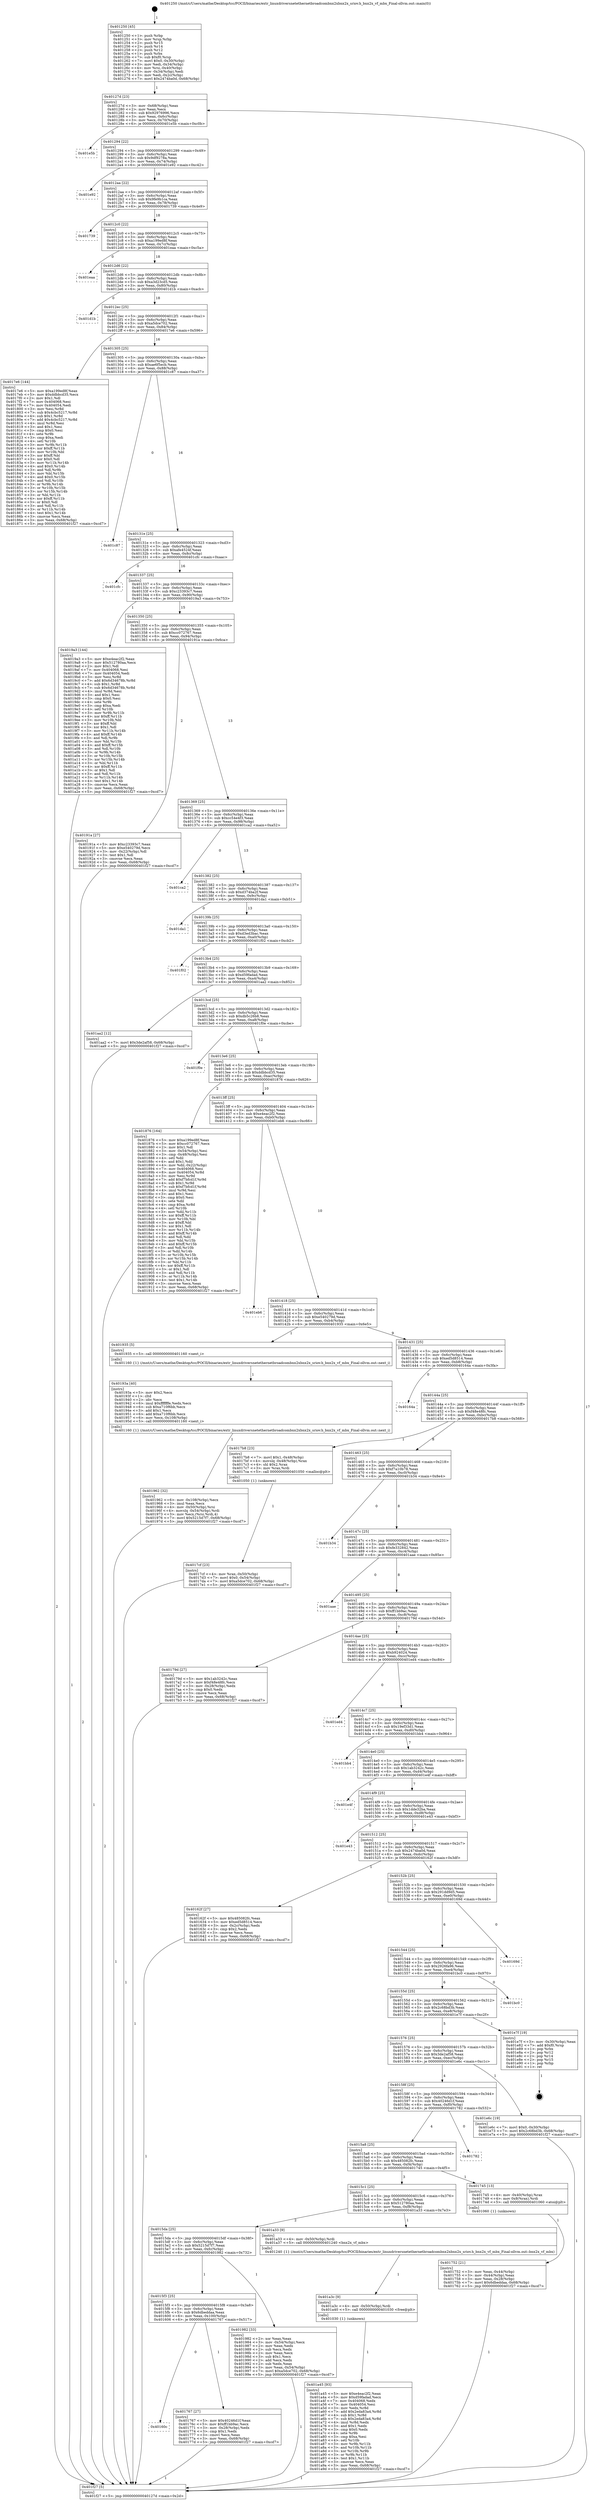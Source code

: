 digraph "0x401250" {
  label = "0x401250 (/mnt/c/Users/mathe/Desktop/tcc/POCII/binaries/extr_linuxdriversnetethernetbroadcombnx2xbnx2x_sriov.h_bnx2x_vf_mbx_Final-ollvm.out::main(0))"
  labelloc = "t"
  node[shape=record]

  Entry [label="",width=0.3,height=0.3,shape=circle,fillcolor=black,style=filled]
  "0x40127d" [label="{
     0x40127d [23]\l
     | [instrs]\l
     &nbsp;&nbsp;0x40127d \<+3\>: mov -0x68(%rbp),%eax\l
     &nbsp;&nbsp;0x401280 \<+2\>: mov %eax,%ecx\l
     &nbsp;&nbsp;0x401282 \<+6\>: sub $0x92976996,%ecx\l
     &nbsp;&nbsp;0x401288 \<+3\>: mov %eax,-0x6c(%rbp)\l
     &nbsp;&nbsp;0x40128b \<+3\>: mov %ecx,-0x70(%rbp)\l
     &nbsp;&nbsp;0x40128e \<+6\>: je 0000000000401e5b \<main+0xc0b\>\l
  }"]
  "0x401e5b" [label="{
     0x401e5b\l
  }", style=dashed]
  "0x401294" [label="{
     0x401294 [22]\l
     | [instrs]\l
     &nbsp;&nbsp;0x401294 \<+5\>: jmp 0000000000401299 \<main+0x49\>\l
     &nbsp;&nbsp;0x401299 \<+3\>: mov -0x6c(%rbp),%eax\l
     &nbsp;&nbsp;0x40129c \<+5\>: sub $0x9df9278a,%eax\l
     &nbsp;&nbsp;0x4012a1 \<+3\>: mov %eax,-0x74(%rbp)\l
     &nbsp;&nbsp;0x4012a4 \<+6\>: je 0000000000401e92 \<main+0xc42\>\l
  }"]
  Exit [label="",width=0.3,height=0.3,shape=circle,fillcolor=black,style=filled,peripheries=2]
  "0x401e92" [label="{
     0x401e92\l
  }", style=dashed]
  "0x4012aa" [label="{
     0x4012aa [22]\l
     | [instrs]\l
     &nbsp;&nbsp;0x4012aa \<+5\>: jmp 00000000004012af \<main+0x5f\>\l
     &nbsp;&nbsp;0x4012af \<+3\>: mov -0x6c(%rbp),%eax\l
     &nbsp;&nbsp;0x4012b2 \<+5\>: sub $0x9fe9b1ca,%eax\l
     &nbsp;&nbsp;0x4012b7 \<+3\>: mov %eax,-0x78(%rbp)\l
     &nbsp;&nbsp;0x4012ba \<+6\>: je 0000000000401739 \<main+0x4e9\>\l
  }"]
  "0x401a45" [label="{
     0x401a45 [93]\l
     | [instrs]\l
     &nbsp;&nbsp;0x401a45 \<+5\>: mov $0xe4eac2f2,%eax\l
     &nbsp;&nbsp;0x401a4a \<+5\>: mov $0xd59fadad,%ecx\l
     &nbsp;&nbsp;0x401a4f \<+7\>: mov 0x404068,%edx\l
     &nbsp;&nbsp;0x401a56 \<+7\>: mov 0x404054,%esi\l
     &nbsp;&nbsp;0x401a5d \<+3\>: mov %edx,%r8d\l
     &nbsp;&nbsp;0x401a60 \<+7\>: add $0x2eda83a4,%r8d\l
     &nbsp;&nbsp;0x401a67 \<+4\>: sub $0x1,%r8d\l
     &nbsp;&nbsp;0x401a6b \<+7\>: sub $0x2eda83a4,%r8d\l
     &nbsp;&nbsp;0x401a72 \<+4\>: imul %r8d,%edx\l
     &nbsp;&nbsp;0x401a76 \<+3\>: and $0x1,%edx\l
     &nbsp;&nbsp;0x401a79 \<+3\>: cmp $0x0,%edx\l
     &nbsp;&nbsp;0x401a7c \<+4\>: sete %r9b\l
     &nbsp;&nbsp;0x401a80 \<+3\>: cmp $0xa,%esi\l
     &nbsp;&nbsp;0x401a83 \<+4\>: setl %r10b\l
     &nbsp;&nbsp;0x401a87 \<+3\>: mov %r9b,%r11b\l
     &nbsp;&nbsp;0x401a8a \<+3\>: and %r10b,%r11b\l
     &nbsp;&nbsp;0x401a8d \<+3\>: xor %r10b,%r9b\l
     &nbsp;&nbsp;0x401a90 \<+3\>: or %r9b,%r11b\l
     &nbsp;&nbsp;0x401a93 \<+4\>: test $0x1,%r11b\l
     &nbsp;&nbsp;0x401a97 \<+3\>: cmovne %ecx,%eax\l
     &nbsp;&nbsp;0x401a9a \<+3\>: mov %eax,-0x68(%rbp)\l
     &nbsp;&nbsp;0x401a9d \<+5\>: jmp 0000000000401f27 \<main+0xcd7\>\l
  }"]
  "0x401739" [label="{
     0x401739\l
  }", style=dashed]
  "0x4012c0" [label="{
     0x4012c0 [22]\l
     | [instrs]\l
     &nbsp;&nbsp;0x4012c0 \<+5\>: jmp 00000000004012c5 \<main+0x75\>\l
     &nbsp;&nbsp;0x4012c5 \<+3\>: mov -0x6c(%rbp),%eax\l
     &nbsp;&nbsp;0x4012c8 \<+5\>: sub $0xa199ed8f,%eax\l
     &nbsp;&nbsp;0x4012cd \<+3\>: mov %eax,-0x7c(%rbp)\l
     &nbsp;&nbsp;0x4012d0 \<+6\>: je 0000000000401eaa \<main+0xc5a\>\l
  }"]
  "0x401a3c" [label="{
     0x401a3c [9]\l
     | [instrs]\l
     &nbsp;&nbsp;0x401a3c \<+4\>: mov -0x50(%rbp),%rdi\l
     &nbsp;&nbsp;0x401a40 \<+5\>: call 0000000000401030 \<free@plt\>\l
     | [calls]\l
     &nbsp;&nbsp;0x401030 \{1\} (unknown)\l
  }"]
  "0x401eaa" [label="{
     0x401eaa\l
  }", style=dashed]
  "0x4012d6" [label="{
     0x4012d6 [22]\l
     | [instrs]\l
     &nbsp;&nbsp;0x4012d6 \<+5\>: jmp 00000000004012db \<main+0x8b\>\l
     &nbsp;&nbsp;0x4012db \<+3\>: mov -0x6c(%rbp),%eax\l
     &nbsp;&nbsp;0x4012de \<+5\>: sub $0xa3d23cd5,%eax\l
     &nbsp;&nbsp;0x4012e3 \<+3\>: mov %eax,-0x80(%rbp)\l
     &nbsp;&nbsp;0x4012e6 \<+6\>: je 0000000000401d1b \<main+0xacb\>\l
  }"]
  "0x401962" [label="{
     0x401962 [32]\l
     | [instrs]\l
     &nbsp;&nbsp;0x401962 \<+6\>: mov -0x108(%rbp),%ecx\l
     &nbsp;&nbsp;0x401968 \<+3\>: imul %eax,%ecx\l
     &nbsp;&nbsp;0x40196b \<+4\>: mov -0x50(%rbp),%rsi\l
     &nbsp;&nbsp;0x40196f \<+4\>: movslq -0x54(%rbp),%rdi\l
     &nbsp;&nbsp;0x401973 \<+3\>: mov %ecx,(%rsi,%rdi,4)\l
     &nbsp;&nbsp;0x401976 \<+7\>: movl $0x5215d7f7,-0x68(%rbp)\l
     &nbsp;&nbsp;0x40197d \<+5\>: jmp 0000000000401f27 \<main+0xcd7\>\l
  }"]
  "0x401d1b" [label="{
     0x401d1b\l
  }", style=dashed]
  "0x4012ec" [label="{
     0x4012ec [25]\l
     | [instrs]\l
     &nbsp;&nbsp;0x4012ec \<+5\>: jmp 00000000004012f1 \<main+0xa1\>\l
     &nbsp;&nbsp;0x4012f1 \<+3\>: mov -0x6c(%rbp),%eax\l
     &nbsp;&nbsp;0x4012f4 \<+5\>: sub $0xa5dce702,%eax\l
     &nbsp;&nbsp;0x4012f9 \<+6\>: mov %eax,-0x84(%rbp)\l
     &nbsp;&nbsp;0x4012ff \<+6\>: je 00000000004017e6 \<main+0x596\>\l
  }"]
  "0x40193a" [label="{
     0x40193a [40]\l
     | [instrs]\l
     &nbsp;&nbsp;0x40193a \<+5\>: mov $0x2,%ecx\l
     &nbsp;&nbsp;0x40193f \<+1\>: cltd\l
     &nbsp;&nbsp;0x401940 \<+2\>: idiv %ecx\l
     &nbsp;&nbsp;0x401942 \<+6\>: imul $0xfffffffe,%edx,%ecx\l
     &nbsp;&nbsp;0x401948 \<+6\>: sub $0xa710f6bb,%ecx\l
     &nbsp;&nbsp;0x40194e \<+3\>: add $0x1,%ecx\l
     &nbsp;&nbsp;0x401951 \<+6\>: add $0xa710f6bb,%ecx\l
     &nbsp;&nbsp;0x401957 \<+6\>: mov %ecx,-0x108(%rbp)\l
     &nbsp;&nbsp;0x40195d \<+5\>: call 0000000000401160 \<next_i\>\l
     | [calls]\l
     &nbsp;&nbsp;0x401160 \{1\} (/mnt/c/Users/mathe/Desktop/tcc/POCII/binaries/extr_linuxdriversnetethernetbroadcombnx2xbnx2x_sriov.h_bnx2x_vf_mbx_Final-ollvm.out::next_i)\l
  }"]
  "0x4017e6" [label="{
     0x4017e6 [144]\l
     | [instrs]\l
     &nbsp;&nbsp;0x4017e6 \<+5\>: mov $0xa199ed8f,%eax\l
     &nbsp;&nbsp;0x4017eb \<+5\>: mov $0xddbbcd35,%ecx\l
     &nbsp;&nbsp;0x4017f0 \<+2\>: mov $0x1,%dl\l
     &nbsp;&nbsp;0x4017f2 \<+7\>: mov 0x404068,%esi\l
     &nbsp;&nbsp;0x4017f9 \<+7\>: mov 0x404054,%edi\l
     &nbsp;&nbsp;0x401800 \<+3\>: mov %esi,%r8d\l
     &nbsp;&nbsp;0x401803 \<+7\>: sub $0x4cbc5217,%r8d\l
     &nbsp;&nbsp;0x40180a \<+4\>: sub $0x1,%r8d\l
     &nbsp;&nbsp;0x40180e \<+7\>: add $0x4cbc5217,%r8d\l
     &nbsp;&nbsp;0x401815 \<+4\>: imul %r8d,%esi\l
     &nbsp;&nbsp;0x401819 \<+3\>: and $0x1,%esi\l
     &nbsp;&nbsp;0x40181c \<+3\>: cmp $0x0,%esi\l
     &nbsp;&nbsp;0x40181f \<+4\>: sete %r9b\l
     &nbsp;&nbsp;0x401823 \<+3\>: cmp $0xa,%edi\l
     &nbsp;&nbsp;0x401826 \<+4\>: setl %r10b\l
     &nbsp;&nbsp;0x40182a \<+3\>: mov %r9b,%r11b\l
     &nbsp;&nbsp;0x40182d \<+4\>: xor $0xff,%r11b\l
     &nbsp;&nbsp;0x401831 \<+3\>: mov %r10b,%bl\l
     &nbsp;&nbsp;0x401834 \<+3\>: xor $0xff,%bl\l
     &nbsp;&nbsp;0x401837 \<+3\>: xor $0x0,%dl\l
     &nbsp;&nbsp;0x40183a \<+3\>: mov %r11b,%r14b\l
     &nbsp;&nbsp;0x40183d \<+4\>: and $0x0,%r14b\l
     &nbsp;&nbsp;0x401841 \<+3\>: and %dl,%r9b\l
     &nbsp;&nbsp;0x401844 \<+3\>: mov %bl,%r15b\l
     &nbsp;&nbsp;0x401847 \<+4\>: and $0x0,%r15b\l
     &nbsp;&nbsp;0x40184b \<+3\>: and %dl,%r10b\l
     &nbsp;&nbsp;0x40184e \<+3\>: or %r9b,%r14b\l
     &nbsp;&nbsp;0x401851 \<+3\>: or %r10b,%r15b\l
     &nbsp;&nbsp;0x401854 \<+3\>: xor %r15b,%r14b\l
     &nbsp;&nbsp;0x401857 \<+3\>: or %bl,%r11b\l
     &nbsp;&nbsp;0x40185a \<+4\>: xor $0xff,%r11b\l
     &nbsp;&nbsp;0x40185e \<+3\>: or $0x0,%dl\l
     &nbsp;&nbsp;0x401861 \<+3\>: and %dl,%r11b\l
     &nbsp;&nbsp;0x401864 \<+3\>: or %r11b,%r14b\l
     &nbsp;&nbsp;0x401867 \<+4\>: test $0x1,%r14b\l
     &nbsp;&nbsp;0x40186b \<+3\>: cmovne %ecx,%eax\l
     &nbsp;&nbsp;0x40186e \<+3\>: mov %eax,-0x68(%rbp)\l
     &nbsp;&nbsp;0x401871 \<+5\>: jmp 0000000000401f27 \<main+0xcd7\>\l
  }"]
  "0x401305" [label="{
     0x401305 [25]\l
     | [instrs]\l
     &nbsp;&nbsp;0x401305 \<+5\>: jmp 000000000040130a \<main+0xba\>\l
     &nbsp;&nbsp;0x40130a \<+3\>: mov -0x6c(%rbp),%eax\l
     &nbsp;&nbsp;0x40130d \<+5\>: sub $0xae6f5ecb,%eax\l
     &nbsp;&nbsp;0x401312 \<+6\>: mov %eax,-0x88(%rbp)\l
     &nbsp;&nbsp;0x401318 \<+6\>: je 0000000000401c87 \<main+0xa37\>\l
  }"]
  "0x4017cf" [label="{
     0x4017cf [23]\l
     | [instrs]\l
     &nbsp;&nbsp;0x4017cf \<+4\>: mov %rax,-0x50(%rbp)\l
     &nbsp;&nbsp;0x4017d3 \<+7\>: movl $0x0,-0x54(%rbp)\l
     &nbsp;&nbsp;0x4017da \<+7\>: movl $0xa5dce702,-0x68(%rbp)\l
     &nbsp;&nbsp;0x4017e1 \<+5\>: jmp 0000000000401f27 \<main+0xcd7\>\l
  }"]
  "0x401c87" [label="{
     0x401c87\l
  }", style=dashed]
  "0x40131e" [label="{
     0x40131e [25]\l
     | [instrs]\l
     &nbsp;&nbsp;0x40131e \<+5\>: jmp 0000000000401323 \<main+0xd3\>\l
     &nbsp;&nbsp;0x401323 \<+3\>: mov -0x6c(%rbp),%eax\l
     &nbsp;&nbsp;0x401326 \<+5\>: sub $0xafe4524f,%eax\l
     &nbsp;&nbsp;0x40132b \<+6\>: mov %eax,-0x8c(%rbp)\l
     &nbsp;&nbsp;0x401331 \<+6\>: je 0000000000401cfc \<main+0xaac\>\l
  }"]
  "0x40160c" [label="{
     0x40160c\l
  }", style=dashed]
  "0x401cfc" [label="{
     0x401cfc\l
  }", style=dashed]
  "0x401337" [label="{
     0x401337 [25]\l
     | [instrs]\l
     &nbsp;&nbsp;0x401337 \<+5\>: jmp 000000000040133c \<main+0xec\>\l
     &nbsp;&nbsp;0x40133c \<+3\>: mov -0x6c(%rbp),%eax\l
     &nbsp;&nbsp;0x40133f \<+5\>: sub $0xc23393c7,%eax\l
     &nbsp;&nbsp;0x401344 \<+6\>: mov %eax,-0x90(%rbp)\l
     &nbsp;&nbsp;0x40134a \<+6\>: je 00000000004019a3 \<main+0x753\>\l
  }"]
  "0x401767" [label="{
     0x401767 [27]\l
     | [instrs]\l
     &nbsp;&nbsp;0x401767 \<+5\>: mov $0x40246d1f,%eax\l
     &nbsp;&nbsp;0x40176c \<+5\>: mov $0xff1bb9ac,%ecx\l
     &nbsp;&nbsp;0x401771 \<+3\>: mov -0x28(%rbp),%edx\l
     &nbsp;&nbsp;0x401774 \<+3\>: cmp $0x1,%edx\l
     &nbsp;&nbsp;0x401777 \<+3\>: cmovl %ecx,%eax\l
     &nbsp;&nbsp;0x40177a \<+3\>: mov %eax,-0x68(%rbp)\l
     &nbsp;&nbsp;0x40177d \<+5\>: jmp 0000000000401f27 \<main+0xcd7\>\l
  }"]
  "0x4019a3" [label="{
     0x4019a3 [144]\l
     | [instrs]\l
     &nbsp;&nbsp;0x4019a3 \<+5\>: mov $0xe4eac2f2,%eax\l
     &nbsp;&nbsp;0x4019a8 \<+5\>: mov $0x512780aa,%ecx\l
     &nbsp;&nbsp;0x4019ad \<+2\>: mov $0x1,%dl\l
     &nbsp;&nbsp;0x4019af \<+7\>: mov 0x404068,%esi\l
     &nbsp;&nbsp;0x4019b6 \<+7\>: mov 0x404054,%edi\l
     &nbsp;&nbsp;0x4019bd \<+3\>: mov %esi,%r8d\l
     &nbsp;&nbsp;0x4019c0 \<+7\>: add $0x6d34678b,%r8d\l
     &nbsp;&nbsp;0x4019c7 \<+4\>: sub $0x1,%r8d\l
     &nbsp;&nbsp;0x4019cb \<+7\>: sub $0x6d34678b,%r8d\l
     &nbsp;&nbsp;0x4019d2 \<+4\>: imul %r8d,%esi\l
     &nbsp;&nbsp;0x4019d6 \<+3\>: and $0x1,%esi\l
     &nbsp;&nbsp;0x4019d9 \<+3\>: cmp $0x0,%esi\l
     &nbsp;&nbsp;0x4019dc \<+4\>: sete %r9b\l
     &nbsp;&nbsp;0x4019e0 \<+3\>: cmp $0xa,%edi\l
     &nbsp;&nbsp;0x4019e3 \<+4\>: setl %r10b\l
     &nbsp;&nbsp;0x4019e7 \<+3\>: mov %r9b,%r11b\l
     &nbsp;&nbsp;0x4019ea \<+4\>: xor $0xff,%r11b\l
     &nbsp;&nbsp;0x4019ee \<+3\>: mov %r10b,%bl\l
     &nbsp;&nbsp;0x4019f1 \<+3\>: xor $0xff,%bl\l
     &nbsp;&nbsp;0x4019f4 \<+3\>: xor $0x1,%dl\l
     &nbsp;&nbsp;0x4019f7 \<+3\>: mov %r11b,%r14b\l
     &nbsp;&nbsp;0x4019fa \<+4\>: and $0xff,%r14b\l
     &nbsp;&nbsp;0x4019fe \<+3\>: and %dl,%r9b\l
     &nbsp;&nbsp;0x401a01 \<+3\>: mov %bl,%r15b\l
     &nbsp;&nbsp;0x401a04 \<+4\>: and $0xff,%r15b\l
     &nbsp;&nbsp;0x401a08 \<+3\>: and %dl,%r10b\l
     &nbsp;&nbsp;0x401a0b \<+3\>: or %r9b,%r14b\l
     &nbsp;&nbsp;0x401a0e \<+3\>: or %r10b,%r15b\l
     &nbsp;&nbsp;0x401a11 \<+3\>: xor %r15b,%r14b\l
     &nbsp;&nbsp;0x401a14 \<+3\>: or %bl,%r11b\l
     &nbsp;&nbsp;0x401a17 \<+4\>: xor $0xff,%r11b\l
     &nbsp;&nbsp;0x401a1b \<+3\>: or $0x1,%dl\l
     &nbsp;&nbsp;0x401a1e \<+3\>: and %dl,%r11b\l
     &nbsp;&nbsp;0x401a21 \<+3\>: or %r11b,%r14b\l
     &nbsp;&nbsp;0x401a24 \<+4\>: test $0x1,%r14b\l
     &nbsp;&nbsp;0x401a28 \<+3\>: cmovne %ecx,%eax\l
     &nbsp;&nbsp;0x401a2b \<+3\>: mov %eax,-0x68(%rbp)\l
     &nbsp;&nbsp;0x401a2e \<+5\>: jmp 0000000000401f27 \<main+0xcd7\>\l
  }"]
  "0x401350" [label="{
     0x401350 [25]\l
     | [instrs]\l
     &nbsp;&nbsp;0x401350 \<+5\>: jmp 0000000000401355 \<main+0x105\>\l
     &nbsp;&nbsp;0x401355 \<+3\>: mov -0x6c(%rbp),%eax\l
     &nbsp;&nbsp;0x401358 \<+5\>: sub $0xcc072767,%eax\l
     &nbsp;&nbsp;0x40135d \<+6\>: mov %eax,-0x94(%rbp)\l
     &nbsp;&nbsp;0x401363 \<+6\>: je 000000000040191a \<main+0x6ca\>\l
  }"]
  "0x4015f3" [label="{
     0x4015f3 [25]\l
     | [instrs]\l
     &nbsp;&nbsp;0x4015f3 \<+5\>: jmp 00000000004015f8 \<main+0x3a8\>\l
     &nbsp;&nbsp;0x4015f8 \<+3\>: mov -0x6c(%rbp),%eax\l
     &nbsp;&nbsp;0x4015fb \<+5\>: sub $0x6dbeddaa,%eax\l
     &nbsp;&nbsp;0x401600 \<+6\>: mov %eax,-0x100(%rbp)\l
     &nbsp;&nbsp;0x401606 \<+6\>: je 0000000000401767 \<main+0x517\>\l
  }"]
  "0x40191a" [label="{
     0x40191a [27]\l
     | [instrs]\l
     &nbsp;&nbsp;0x40191a \<+5\>: mov $0xc23393c7,%eax\l
     &nbsp;&nbsp;0x40191f \<+5\>: mov $0xe540279d,%ecx\l
     &nbsp;&nbsp;0x401924 \<+3\>: mov -0x22(%rbp),%dl\l
     &nbsp;&nbsp;0x401927 \<+3\>: test $0x1,%dl\l
     &nbsp;&nbsp;0x40192a \<+3\>: cmovne %ecx,%eax\l
     &nbsp;&nbsp;0x40192d \<+3\>: mov %eax,-0x68(%rbp)\l
     &nbsp;&nbsp;0x401930 \<+5\>: jmp 0000000000401f27 \<main+0xcd7\>\l
  }"]
  "0x401369" [label="{
     0x401369 [25]\l
     | [instrs]\l
     &nbsp;&nbsp;0x401369 \<+5\>: jmp 000000000040136e \<main+0x11e\>\l
     &nbsp;&nbsp;0x40136e \<+3\>: mov -0x6c(%rbp),%eax\l
     &nbsp;&nbsp;0x401371 \<+5\>: sub $0xcc54e4f3,%eax\l
     &nbsp;&nbsp;0x401376 \<+6\>: mov %eax,-0x98(%rbp)\l
     &nbsp;&nbsp;0x40137c \<+6\>: je 0000000000401ca2 \<main+0xa52\>\l
  }"]
  "0x401982" [label="{
     0x401982 [33]\l
     | [instrs]\l
     &nbsp;&nbsp;0x401982 \<+2\>: xor %eax,%eax\l
     &nbsp;&nbsp;0x401984 \<+3\>: mov -0x54(%rbp),%ecx\l
     &nbsp;&nbsp;0x401987 \<+2\>: mov %eax,%edx\l
     &nbsp;&nbsp;0x401989 \<+2\>: sub %ecx,%edx\l
     &nbsp;&nbsp;0x40198b \<+2\>: mov %eax,%ecx\l
     &nbsp;&nbsp;0x40198d \<+3\>: sub $0x1,%ecx\l
     &nbsp;&nbsp;0x401990 \<+2\>: add %ecx,%edx\l
     &nbsp;&nbsp;0x401992 \<+2\>: sub %edx,%eax\l
     &nbsp;&nbsp;0x401994 \<+3\>: mov %eax,-0x54(%rbp)\l
     &nbsp;&nbsp;0x401997 \<+7\>: movl $0xa5dce702,-0x68(%rbp)\l
     &nbsp;&nbsp;0x40199e \<+5\>: jmp 0000000000401f27 \<main+0xcd7\>\l
  }"]
  "0x401ca2" [label="{
     0x401ca2\l
  }", style=dashed]
  "0x401382" [label="{
     0x401382 [25]\l
     | [instrs]\l
     &nbsp;&nbsp;0x401382 \<+5\>: jmp 0000000000401387 \<main+0x137\>\l
     &nbsp;&nbsp;0x401387 \<+3\>: mov -0x6c(%rbp),%eax\l
     &nbsp;&nbsp;0x40138a \<+5\>: sub $0xd374ba2f,%eax\l
     &nbsp;&nbsp;0x40138f \<+6\>: mov %eax,-0x9c(%rbp)\l
     &nbsp;&nbsp;0x401395 \<+6\>: je 0000000000401da1 \<main+0xb51\>\l
  }"]
  "0x4015da" [label="{
     0x4015da [25]\l
     | [instrs]\l
     &nbsp;&nbsp;0x4015da \<+5\>: jmp 00000000004015df \<main+0x38f\>\l
     &nbsp;&nbsp;0x4015df \<+3\>: mov -0x6c(%rbp),%eax\l
     &nbsp;&nbsp;0x4015e2 \<+5\>: sub $0x5215d7f7,%eax\l
     &nbsp;&nbsp;0x4015e7 \<+6\>: mov %eax,-0xfc(%rbp)\l
     &nbsp;&nbsp;0x4015ed \<+6\>: je 0000000000401982 \<main+0x732\>\l
  }"]
  "0x401da1" [label="{
     0x401da1\l
  }", style=dashed]
  "0x40139b" [label="{
     0x40139b [25]\l
     | [instrs]\l
     &nbsp;&nbsp;0x40139b \<+5\>: jmp 00000000004013a0 \<main+0x150\>\l
     &nbsp;&nbsp;0x4013a0 \<+3\>: mov -0x6c(%rbp),%eax\l
     &nbsp;&nbsp;0x4013a3 \<+5\>: sub $0xd3ed3bac,%eax\l
     &nbsp;&nbsp;0x4013a8 \<+6\>: mov %eax,-0xa0(%rbp)\l
     &nbsp;&nbsp;0x4013ae \<+6\>: je 0000000000401f02 \<main+0xcb2\>\l
  }"]
  "0x401a33" [label="{
     0x401a33 [9]\l
     | [instrs]\l
     &nbsp;&nbsp;0x401a33 \<+4\>: mov -0x50(%rbp),%rdi\l
     &nbsp;&nbsp;0x401a37 \<+5\>: call 0000000000401240 \<bnx2x_vf_mbx\>\l
     | [calls]\l
     &nbsp;&nbsp;0x401240 \{1\} (/mnt/c/Users/mathe/Desktop/tcc/POCII/binaries/extr_linuxdriversnetethernetbroadcombnx2xbnx2x_sriov.h_bnx2x_vf_mbx_Final-ollvm.out::bnx2x_vf_mbx)\l
  }"]
  "0x401f02" [label="{
     0x401f02\l
  }", style=dashed]
  "0x4013b4" [label="{
     0x4013b4 [25]\l
     | [instrs]\l
     &nbsp;&nbsp;0x4013b4 \<+5\>: jmp 00000000004013b9 \<main+0x169\>\l
     &nbsp;&nbsp;0x4013b9 \<+3\>: mov -0x6c(%rbp),%eax\l
     &nbsp;&nbsp;0x4013bc \<+5\>: sub $0xd59fadad,%eax\l
     &nbsp;&nbsp;0x4013c1 \<+6\>: mov %eax,-0xa4(%rbp)\l
     &nbsp;&nbsp;0x4013c7 \<+6\>: je 0000000000401aa2 \<main+0x852\>\l
  }"]
  "0x401752" [label="{
     0x401752 [21]\l
     | [instrs]\l
     &nbsp;&nbsp;0x401752 \<+3\>: mov %eax,-0x44(%rbp)\l
     &nbsp;&nbsp;0x401755 \<+3\>: mov -0x44(%rbp),%eax\l
     &nbsp;&nbsp;0x401758 \<+3\>: mov %eax,-0x28(%rbp)\l
     &nbsp;&nbsp;0x40175b \<+7\>: movl $0x6dbeddaa,-0x68(%rbp)\l
     &nbsp;&nbsp;0x401762 \<+5\>: jmp 0000000000401f27 \<main+0xcd7\>\l
  }"]
  "0x401aa2" [label="{
     0x401aa2 [12]\l
     | [instrs]\l
     &nbsp;&nbsp;0x401aa2 \<+7\>: movl $0x3de2af58,-0x68(%rbp)\l
     &nbsp;&nbsp;0x401aa9 \<+5\>: jmp 0000000000401f27 \<main+0xcd7\>\l
  }"]
  "0x4013cd" [label="{
     0x4013cd [25]\l
     | [instrs]\l
     &nbsp;&nbsp;0x4013cd \<+5\>: jmp 00000000004013d2 \<main+0x182\>\l
     &nbsp;&nbsp;0x4013d2 \<+3\>: mov -0x6c(%rbp),%eax\l
     &nbsp;&nbsp;0x4013d5 \<+5\>: sub $0xdb5c26b8,%eax\l
     &nbsp;&nbsp;0x4013da \<+6\>: mov %eax,-0xa8(%rbp)\l
     &nbsp;&nbsp;0x4013e0 \<+6\>: je 0000000000401f0e \<main+0xcbe\>\l
  }"]
  "0x4015c1" [label="{
     0x4015c1 [25]\l
     | [instrs]\l
     &nbsp;&nbsp;0x4015c1 \<+5\>: jmp 00000000004015c6 \<main+0x376\>\l
     &nbsp;&nbsp;0x4015c6 \<+3\>: mov -0x6c(%rbp),%eax\l
     &nbsp;&nbsp;0x4015c9 \<+5\>: sub $0x512780aa,%eax\l
     &nbsp;&nbsp;0x4015ce \<+6\>: mov %eax,-0xf8(%rbp)\l
     &nbsp;&nbsp;0x4015d4 \<+6\>: je 0000000000401a33 \<main+0x7e3\>\l
  }"]
  "0x401f0e" [label="{
     0x401f0e\l
  }", style=dashed]
  "0x4013e6" [label="{
     0x4013e6 [25]\l
     | [instrs]\l
     &nbsp;&nbsp;0x4013e6 \<+5\>: jmp 00000000004013eb \<main+0x19b\>\l
     &nbsp;&nbsp;0x4013eb \<+3\>: mov -0x6c(%rbp),%eax\l
     &nbsp;&nbsp;0x4013ee \<+5\>: sub $0xddbbcd35,%eax\l
     &nbsp;&nbsp;0x4013f3 \<+6\>: mov %eax,-0xac(%rbp)\l
     &nbsp;&nbsp;0x4013f9 \<+6\>: je 0000000000401876 \<main+0x626\>\l
  }"]
  "0x401745" [label="{
     0x401745 [13]\l
     | [instrs]\l
     &nbsp;&nbsp;0x401745 \<+4\>: mov -0x40(%rbp),%rax\l
     &nbsp;&nbsp;0x401749 \<+4\>: mov 0x8(%rax),%rdi\l
     &nbsp;&nbsp;0x40174d \<+5\>: call 0000000000401060 \<atoi@plt\>\l
     | [calls]\l
     &nbsp;&nbsp;0x401060 \{1\} (unknown)\l
  }"]
  "0x401876" [label="{
     0x401876 [164]\l
     | [instrs]\l
     &nbsp;&nbsp;0x401876 \<+5\>: mov $0xa199ed8f,%eax\l
     &nbsp;&nbsp;0x40187b \<+5\>: mov $0xcc072767,%ecx\l
     &nbsp;&nbsp;0x401880 \<+2\>: mov $0x1,%dl\l
     &nbsp;&nbsp;0x401882 \<+3\>: mov -0x54(%rbp),%esi\l
     &nbsp;&nbsp;0x401885 \<+3\>: cmp -0x48(%rbp),%esi\l
     &nbsp;&nbsp;0x401888 \<+4\>: setl %dil\l
     &nbsp;&nbsp;0x40188c \<+4\>: and $0x1,%dil\l
     &nbsp;&nbsp;0x401890 \<+4\>: mov %dil,-0x22(%rbp)\l
     &nbsp;&nbsp;0x401894 \<+7\>: mov 0x404068,%esi\l
     &nbsp;&nbsp;0x40189b \<+8\>: mov 0x404054,%r8d\l
     &nbsp;&nbsp;0x4018a3 \<+3\>: mov %esi,%r9d\l
     &nbsp;&nbsp;0x4018a6 \<+7\>: add $0xf7bfcd1f,%r9d\l
     &nbsp;&nbsp;0x4018ad \<+4\>: sub $0x1,%r9d\l
     &nbsp;&nbsp;0x4018b1 \<+7\>: sub $0xf7bfcd1f,%r9d\l
     &nbsp;&nbsp;0x4018b8 \<+4\>: imul %r9d,%esi\l
     &nbsp;&nbsp;0x4018bc \<+3\>: and $0x1,%esi\l
     &nbsp;&nbsp;0x4018bf \<+3\>: cmp $0x0,%esi\l
     &nbsp;&nbsp;0x4018c2 \<+4\>: sete %dil\l
     &nbsp;&nbsp;0x4018c6 \<+4\>: cmp $0xa,%r8d\l
     &nbsp;&nbsp;0x4018ca \<+4\>: setl %r10b\l
     &nbsp;&nbsp;0x4018ce \<+3\>: mov %dil,%r11b\l
     &nbsp;&nbsp;0x4018d1 \<+4\>: xor $0xff,%r11b\l
     &nbsp;&nbsp;0x4018d5 \<+3\>: mov %r10b,%bl\l
     &nbsp;&nbsp;0x4018d8 \<+3\>: xor $0xff,%bl\l
     &nbsp;&nbsp;0x4018db \<+3\>: xor $0x1,%dl\l
     &nbsp;&nbsp;0x4018de \<+3\>: mov %r11b,%r14b\l
     &nbsp;&nbsp;0x4018e1 \<+4\>: and $0xff,%r14b\l
     &nbsp;&nbsp;0x4018e5 \<+3\>: and %dl,%dil\l
     &nbsp;&nbsp;0x4018e8 \<+3\>: mov %bl,%r15b\l
     &nbsp;&nbsp;0x4018eb \<+4\>: and $0xff,%r15b\l
     &nbsp;&nbsp;0x4018ef \<+3\>: and %dl,%r10b\l
     &nbsp;&nbsp;0x4018f2 \<+3\>: or %dil,%r14b\l
     &nbsp;&nbsp;0x4018f5 \<+3\>: or %r10b,%r15b\l
     &nbsp;&nbsp;0x4018f8 \<+3\>: xor %r15b,%r14b\l
     &nbsp;&nbsp;0x4018fb \<+3\>: or %bl,%r11b\l
     &nbsp;&nbsp;0x4018fe \<+4\>: xor $0xff,%r11b\l
     &nbsp;&nbsp;0x401902 \<+3\>: or $0x1,%dl\l
     &nbsp;&nbsp;0x401905 \<+3\>: and %dl,%r11b\l
     &nbsp;&nbsp;0x401908 \<+3\>: or %r11b,%r14b\l
     &nbsp;&nbsp;0x40190b \<+4\>: test $0x1,%r14b\l
     &nbsp;&nbsp;0x40190f \<+3\>: cmovne %ecx,%eax\l
     &nbsp;&nbsp;0x401912 \<+3\>: mov %eax,-0x68(%rbp)\l
     &nbsp;&nbsp;0x401915 \<+5\>: jmp 0000000000401f27 \<main+0xcd7\>\l
  }"]
  "0x4013ff" [label="{
     0x4013ff [25]\l
     | [instrs]\l
     &nbsp;&nbsp;0x4013ff \<+5\>: jmp 0000000000401404 \<main+0x1b4\>\l
     &nbsp;&nbsp;0x401404 \<+3\>: mov -0x6c(%rbp),%eax\l
     &nbsp;&nbsp;0x401407 \<+5\>: sub $0xe4eac2f2,%eax\l
     &nbsp;&nbsp;0x40140c \<+6\>: mov %eax,-0xb0(%rbp)\l
     &nbsp;&nbsp;0x401412 \<+6\>: je 0000000000401eb6 \<main+0xc66\>\l
  }"]
  "0x4015a8" [label="{
     0x4015a8 [25]\l
     | [instrs]\l
     &nbsp;&nbsp;0x4015a8 \<+5\>: jmp 00000000004015ad \<main+0x35d\>\l
     &nbsp;&nbsp;0x4015ad \<+3\>: mov -0x6c(%rbp),%eax\l
     &nbsp;&nbsp;0x4015b0 \<+5\>: sub $0x485082fc,%eax\l
     &nbsp;&nbsp;0x4015b5 \<+6\>: mov %eax,-0xf4(%rbp)\l
     &nbsp;&nbsp;0x4015bb \<+6\>: je 0000000000401745 \<main+0x4f5\>\l
  }"]
  "0x401eb6" [label="{
     0x401eb6\l
  }", style=dashed]
  "0x401418" [label="{
     0x401418 [25]\l
     | [instrs]\l
     &nbsp;&nbsp;0x401418 \<+5\>: jmp 000000000040141d \<main+0x1cd\>\l
     &nbsp;&nbsp;0x40141d \<+3\>: mov -0x6c(%rbp),%eax\l
     &nbsp;&nbsp;0x401420 \<+5\>: sub $0xe540279d,%eax\l
     &nbsp;&nbsp;0x401425 \<+6\>: mov %eax,-0xb4(%rbp)\l
     &nbsp;&nbsp;0x40142b \<+6\>: je 0000000000401935 \<main+0x6e5\>\l
  }"]
  "0x401782" [label="{
     0x401782\l
  }", style=dashed]
  "0x401935" [label="{
     0x401935 [5]\l
     | [instrs]\l
     &nbsp;&nbsp;0x401935 \<+5\>: call 0000000000401160 \<next_i\>\l
     | [calls]\l
     &nbsp;&nbsp;0x401160 \{1\} (/mnt/c/Users/mathe/Desktop/tcc/POCII/binaries/extr_linuxdriversnetethernetbroadcombnx2xbnx2x_sriov.h_bnx2x_vf_mbx_Final-ollvm.out::next_i)\l
  }"]
  "0x401431" [label="{
     0x401431 [25]\l
     | [instrs]\l
     &nbsp;&nbsp;0x401431 \<+5\>: jmp 0000000000401436 \<main+0x1e6\>\l
     &nbsp;&nbsp;0x401436 \<+3\>: mov -0x6c(%rbp),%eax\l
     &nbsp;&nbsp;0x401439 \<+5\>: sub $0xed5d8514,%eax\l
     &nbsp;&nbsp;0x40143e \<+6\>: mov %eax,-0xb8(%rbp)\l
     &nbsp;&nbsp;0x401444 \<+6\>: je 000000000040164a \<main+0x3fa\>\l
  }"]
  "0x40158f" [label="{
     0x40158f [25]\l
     | [instrs]\l
     &nbsp;&nbsp;0x40158f \<+5\>: jmp 0000000000401594 \<main+0x344\>\l
     &nbsp;&nbsp;0x401594 \<+3\>: mov -0x6c(%rbp),%eax\l
     &nbsp;&nbsp;0x401597 \<+5\>: sub $0x40246d1f,%eax\l
     &nbsp;&nbsp;0x40159c \<+6\>: mov %eax,-0xf0(%rbp)\l
     &nbsp;&nbsp;0x4015a2 \<+6\>: je 0000000000401782 \<main+0x532\>\l
  }"]
  "0x40164a" [label="{
     0x40164a\l
  }", style=dashed]
  "0x40144a" [label="{
     0x40144a [25]\l
     | [instrs]\l
     &nbsp;&nbsp;0x40144a \<+5\>: jmp 000000000040144f \<main+0x1ff\>\l
     &nbsp;&nbsp;0x40144f \<+3\>: mov -0x6c(%rbp),%eax\l
     &nbsp;&nbsp;0x401452 \<+5\>: sub $0xf48e48fc,%eax\l
     &nbsp;&nbsp;0x401457 \<+6\>: mov %eax,-0xbc(%rbp)\l
     &nbsp;&nbsp;0x40145d \<+6\>: je 00000000004017b8 \<main+0x568\>\l
  }"]
  "0x401e6c" [label="{
     0x401e6c [19]\l
     | [instrs]\l
     &nbsp;&nbsp;0x401e6c \<+7\>: movl $0x0,-0x30(%rbp)\l
     &nbsp;&nbsp;0x401e73 \<+7\>: movl $0x2c68bd3b,-0x68(%rbp)\l
     &nbsp;&nbsp;0x401e7a \<+5\>: jmp 0000000000401f27 \<main+0xcd7\>\l
  }"]
  "0x4017b8" [label="{
     0x4017b8 [23]\l
     | [instrs]\l
     &nbsp;&nbsp;0x4017b8 \<+7\>: movl $0x1,-0x48(%rbp)\l
     &nbsp;&nbsp;0x4017bf \<+4\>: movslq -0x48(%rbp),%rax\l
     &nbsp;&nbsp;0x4017c3 \<+4\>: shl $0x2,%rax\l
     &nbsp;&nbsp;0x4017c7 \<+3\>: mov %rax,%rdi\l
     &nbsp;&nbsp;0x4017ca \<+5\>: call 0000000000401050 \<malloc@plt\>\l
     | [calls]\l
     &nbsp;&nbsp;0x401050 \{1\} (unknown)\l
  }"]
  "0x401463" [label="{
     0x401463 [25]\l
     | [instrs]\l
     &nbsp;&nbsp;0x401463 \<+5\>: jmp 0000000000401468 \<main+0x218\>\l
     &nbsp;&nbsp;0x401468 \<+3\>: mov -0x6c(%rbp),%eax\l
     &nbsp;&nbsp;0x40146b \<+5\>: sub $0xf7a10b78,%eax\l
     &nbsp;&nbsp;0x401470 \<+6\>: mov %eax,-0xc0(%rbp)\l
     &nbsp;&nbsp;0x401476 \<+6\>: je 0000000000401b34 \<main+0x8e4\>\l
  }"]
  "0x401576" [label="{
     0x401576 [25]\l
     | [instrs]\l
     &nbsp;&nbsp;0x401576 \<+5\>: jmp 000000000040157b \<main+0x32b\>\l
     &nbsp;&nbsp;0x40157b \<+3\>: mov -0x6c(%rbp),%eax\l
     &nbsp;&nbsp;0x40157e \<+5\>: sub $0x3de2af58,%eax\l
     &nbsp;&nbsp;0x401583 \<+6\>: mov %eax,-0xec(%rbp)\l
     &nbsp;&nbsp;0x401589 \<+6\>: je 0000000000401e6c \<main+0xc1c\>\l
  }"]
  "0x401b34" [label="{
     0x401b34\l
  }", style=dashed]
  "0x40147c" [label="{
     0x40147c [25]\l
     | [instrs]\l
     &nbsp;&nbsp;0x40147c \<+5\>: jmp 0000000000401481 \<main+0x231\>\l
     &nbsp;&nbsp;0x401481 \<+3\>: mov -0x6c(%rbp),%eax\l
     &nbsp;&nbsp;0x401484 \<+5\>: sub $0xfe332842,%eax\l
     &nbsp;&nbsp;0x401489 \<+6\>: mov %eax,-0xc4(%rbp)\l
     &nbsp;&nbsp;0x40148f \<+6\>: je 0000000000401aae \<main+0x85e\>\l
  }"]
  "0x401e7f" [label="{
     0x401e7f [19]\l
     | [instrs]\l
     &nbsp;&nbsp;0x401e7f \<+3\>: mov -0x30(%rbp),%eax\l
     &nbsp;&nbsp;0x401e82 \<+7\>: add $0xf0,%rsp\l
     &nbsp;&nbsp;0x401e89 \<+1\>: pop %rbx\l
     &nbsp;&nbsp;0x401e8a \<+2\>: pop %r12\l
     &nbsp;&nbsp;0x401e8c \<+2\>: pop %r14\l
     &nbsp;&nbsp;0x401e8e \<+2\>: pop %r15\l
     &nbsp;&nbsp;0x401e90 \<+1\>: pop %rbp\l
     &nbsp;&nbsp;0x401e91 \<+1\>: ret\l
  }"]
  "0x401aae" [label="{
     0x401aae\l
  }", style=dashed]
  "0x401495" [label="{
     0x401495 [25]\l
     | [instrs]\l
     &nbsp;&nbsp;0x401495 \<+5\>: jmp 000000000040149a \<main+0x24a\>\l
     &nbsp;&nbsp;0x40149a \<+3\>: mov -0x6c(%rbp),%eax\l
     &nbsp;&nbsp;0x40149d \<+5\>: sub $0xff1bb9ac,%eax\l
     &nbsp;&nbsp;0x4014a2 \<+6\>: mov %eax,-0xc8(%rbp)\l
     &nbsp;&nbsp;0x4014a8 \<+6\>: je 000000000040179d \<main+0x54d\>\l
  }"]
  "0x40155d" [label="{
     0x40155d [25]\l
     | [instrs]\l
     &nbsp;&nbsp;0x40155d \<+5\>: jmp 0000000000401562 \<main+0x312\>\l
     &nbsp;&nbsp;0x401562 \<+3\>: mov -0x6c(%rbp),%eax\l
     &nbsp;&nbsp;0x401565 \<+5\>: sub $0x2c68bd3b,%eax\l
     &nbsp;&nbsp;0x40156a \<+6\>: mov %eax,-0xe8(%rbp)\l
     &nbsp;&nbsp;0x401570 \<+6\>: je 0000000000401e7f \<main+0xc2f\>\l
  }"]
  "0x40179d" [label="{
     0x40179d [27]\l
     | [instrs]\l
     &nbsp;&nbsp;0x40179d \<+5\>: mov $0x1ab3242c,%eax\l
     &nbsp;&nbsp;0x4017a2 \<+5\>: mov $0xf48e48fc,%ecx\l
     &nbsp;&nbsp;0x4017a7 \<+3\>: mov -0x28(%rbp),%edx\l
     &nbsp;&nbsp;0x4017aa \<+3\>: cmp $0x0,%edx\l
     &nbsp;&nbsp;0x4017ad \<+3\>: cmove %ecx,%eax\l
     &nbsp;&nbsp;0x4017b0 \<+3\>: mov %eax,-0x68(%rbp)\l
     &nbsp;&nbsp;0x4017b3 \<+5\>: jmp 0000000000401f27 \<main+0xcd7\>\l
  }"]
  "0x4014ae" [label="{
     0x4014ae [25]\l
     | [instrs]\l
     &nbsp;&nbsp;0x4014ae \<+5\>: jmp 00000000004014b3 \<main+0x263\>\l
     &nbsp;&nbsp;0x4014b3 \<+3\>: mov -0x6c(%rbp),%eax\l
     &nbsp;&nbsp;0x4014b6 \<+5\>: sub $0xb924024,%eax\l
     &nbsp;&nbsp;0x4014bb \<+6\>: mov %eax,-0xcc(%rbp)\l
     &nbsp;&nbsp;0x4014c1 \<+6\>: je 0000000000401ed4 \<main+0xc84\>\l
  }"]
  "0x401bc0" [label="{
     0x401bc0\l
  }", style=dashed]
  "0x401ed4" [label="{
     0x401ed4\l
  }", style=dashed]
  "0x4014c7" [label="{
     0x4014c7 [25]\l
     | [instrs]\l
     &nbsp;&nbsp;0x4014c7 \<+5\>: jmp 00000000004014cc \<main+0x27c\>\l
     &nbsp;&nbsp;0x4014cc \<+3\>: mov -0x6c(%rbp),%eax\l
     &nbsp;&nbsp;0x4014cf \<+5\>: sub $0x19ef33d1,%eax\l
     &nbsp;&nbsp;0x4014d4 \<+6\>: mov %eax,-0xd0(%rbp)\l
     &nbsp;&nbsp;0x4014da \<+6\>: je 0000000000401bb4 \<main+0x964\>\l
  }"]
  "0x401544" [label="{
     0x401544 [25]\l
     | [instrs]\l
     &nbsp;&nbsp;0x401544 \<+5\>: jmp 0000000000401549 \<main+0x2f9\>\l
     &nbsp;&nbsp;0x401549 \<+3\>: mov -0x6c(%rbp),%eax\l
     &nbsp;&nbsp;0x40154c \<+5\>: sub $0x2926fa96,%eax\l
     &nbsp;&nbsp;0x401551 \<+6\>: mov %eax,-0xe4(%rbp)\l
     &nbsp;&nbsp;0x401557 \<+6\>: je 0000000000401bc0 \<main+0x970\>\l
  }"]
  "0x401bb4" [label="{
     0x401bb4\l
  }", style=dashed]
  "0x4014e0" [label="{
     0x4014e0 [25]\l
     | [instrs]\l
     &nbsp;&nbsp;0x4014e0 \<+5\>: jmp 00000000004014e5 \<main+0x295\>\l
     &nbsp;&nbsp;0x4014e5 \<+3\>: mov -0x6c(%rbp),%eax\l
     &nbsp;&nbsp;0x4014e8 \<+5\>: sub $0x1ab3242c,%eax\l
     &nbsp;&nbsp;0x4014ed \<+6\>: mov %eax,-0xd4(%rbp)\l
     &nbsp;&nbsp;0x4014f3 \<+6\>: je 0000000000401e4f \<main+0xbff\>\l
  }"]
  "0x40169d" [label="{
     0x40169d\l
  }", style=dashed]
  "0x401e4f" [label="{
     0x401e4f\l
  }", style=dashed]
  "0x4014f9" [label="{
     0x4014f9 [25]\l
     | [instrs]\l
     &nbsp;&nbsp;0x4014f9 \<+5\>: jmp 00000000004014fe \<main+0x2ae\>\l
     &nbsp;&nbsp;0x4014fe \<+3\>: mov -0x6c(%rbp),%eax\l
     &nbsp;&nbsp;0x401501 \<+5\>: sub $0x1dde32ba,%eax\l
     &nbsp;&nbsp;0x401506 \<+6\>: mov %eax,-0xd8(%rbp)\l
     &nbsp;&nbsp;0x40150c \<+6\>: je 0000000000401e43 \<main+0xbf3\>\l
  }"]
  "0x401250" [label="{
     0x401250 [45]\l
     | [instrs]\l
     &nbsp;&nbsp;0x401250 \<+1\>: push %rbp\l
     &nbsp;&nbsp;0x401251 \<+3\>: mov %rsp,%rbp\l
     &nbsp;&nbsp;0x401254 \<+2\>: push %r15\l
     &nbsp;&nbsp;0x401256 \<+2\>: push %r14\l
     &nbsp;&nbsp;0x401258 \<+2\>: push %r12\l
     &nbsp;&nbsp;0x40125a \<+1\>: push %rbx\l
     &nbsp;&nbsp;0x40125b \<+7\>: sub $0xf0,%rsp\l
     &nbsp;&nbsp;0x401262 \<+7\>: movl $0x0,-0x30(%rbp)\l
     &nbsp;&nbsp;0x401269 \<+3\>: mov %edi,-0x34(%rbp)\l
     &nbsp;&nbsp;0x40126c \<+4\>: mov %rsi,-0x40(%rbp)\l
     &nbsp;&nbsp;0x401270 \<+3\>: mov -0x34(%rbp),%edi\l
     &nbsp;&nbsp;0x401273 \<+3\>: mov %edi,-0x2c(%rbp)\l
     &nbsp;&nbsp;0x401276 \<+7\>: movl $0x2474ba0d,-0x68(%rbp)\l
  }"]
  "0x401e43" [label="{
     0x401e43\l
  }", style=dashed]
  "0x401512" [label="{
     0x401512 [25]\l
     | [instrs]\l
     &nbsp;&nbsp;0x401512 \<+5\>: jmp 0000000000401517 \<main+0x2c7\>\l
     &nbsp;&nbsp;0x401517 \<+3\>: mov -0x6c(%rbp),%eax\l
     &nbsp;&nbsp;0x40151a \<+5\>: sub $0x2474ba0d,%eax\l
     &nbsp;&nbsp;0x40151f \<+6\>: mov %eax,-0xdc(%rbp)\l
     &nbsp;&nbsp;0x401525 \<+6\>: je 000000000040162f \<main+0x3df\>\l
  }"]
  "0x401f27" [label="{
     0x401f27 [5]\l
     | [instrs]\l
     &nbsp;&nbsp;0x401f27 \<+5\>: jmp 000000000040127d \<main+0x2d\>\l
  }"]
  "0x40162f" [label="{
     0x40162f [27]\l
     | [instrs]\l
     &nbsp;&nbsp;0x40162f \<+5\>: mov $0x485082fc,%eax\l
     &nbsp;&nbsp;0x401634 \<+5\>: mov $0xed5d8514,%ecx\l
     &nbsp;&nbsp;0x401639 \<+3\>: mov -0x2c(%rbp),%edx\l
     &nbsp;&nbsp;0x40163c \<+3\>: cmp $0x2,%edx\l
     &nbsp;&nbsp;0x40163f \<+3\>: cmovne %ecx,%eax\l
     &nbsp;&nbsp;0x401642 \<+3\>: mov %eax,-0x68(%rbp)\l
     &nbsp;&nbsp;0x401645 \<+5\>: jmp 0000000000401f27 \<main+0xcd7\>\l
  }"]
  "0x40152b" [label="{
     0x40152b [25]\l
     | [instrs]\l
     &nbsp;&nbsp;0x40152b \<+5\>: jmp 0000000000401530 \<main+0x2e0\>\l
     &nbsp;&nbsp;0x401530 \<+3\>: mov -0x6c(%rbp),%eax\l
     &nbsp;&nbsp;0x401533 \<+5\>: sub $0x291dd9d5,%eax\l
     &nbsp;&nbsp;0x401538 \<+6\>: mov %eax,-0xe0(%rbp)\l
     &nbsp;&nbsp;0x40153e \<+6\>: je 000000000040169d \<main+0x44d\>\l
  }"]
  Entry -> "0x401250" [label=" 1"]
  "0x40127d" -> "0x401e5b" [label=" 0"]
  "0x40127d" -> "0x401294" [label=" 18"]
  "0x401e7f" -> Exit [label=" 1"]
  "0x401294" -> "0x401e92" [label=" 0"]
  "0x401294" -> "0x4012aa" [label=" 18"]
  "0x401e6c" -> "0x401f27" [label=" 1"]
  "0x4012aa" -> "0x401739" [label=" 0"]
  "0x4012aa" -> "0x4012c0" [label=" 18"]
  "0x401aa2" -> "0x401f27" [label=" 1"]
  "0x4012c0" -> "0x401eaa" [label=" 0"]
  "0x4012c0" -> "0x4012d6" [label=" 18"]
  "0x401a45" -> "0x401f27" [label=" 1"]
  "0x4012d6" -> "0x401d1b" [label=" 0"]
  "0x4012d6" -> "0x4012ec" [label=" 18"]
  "0x401a3c" -> "0x401a45" [label=" 1"]
  "0x4012ec" -> "0x4017e6" [label=" 2"]
  "0x4012ec" -> "0x401305" [label=" 16"]
  "0x401a33" -> "0x401a3c" [label=" 1"]
  "0x401305" -> "0x401c87" [label=" 0"]
  "0x401305" -> "0x40131e" [label=" 16"]
  "0x4019a3" -> "0x401f27" [label=" 1"]
  "0x40131e" -> "0x401cfc" [label=" 0"]
  "0x40131e" -> "0x401337" [label=" 16"]
  "0x401982" -> "0x401f27" [label=" 1"]
  "0x401337" -> "0x4019a3" [label=" 1"]
  "0x401337" -> "0x401350" [label=" 15"]
  "0x401962" -> "0x401f27" [label=" 1"]
  "0x401350" -> "0x40191a" [label=" 2"]
  "0x401350" -> "0x401369" [label=" 13"]
  "0x401935" -> "0x40193a" [label=" 1"]
  "0x401369" -> "0x401ca2" [label=" 0"]
  "0x401369" -> "0x401382" [label=" 13"]
  "0x40191a" -> "0x401f27" [label=" 2"]
  "0x401382" -> "0x401da1" [label=" 0"]
  "0x401382" -> "0x40139b" [label=" 13"]
  "0x4017e6" -> "0x401f27" [label=" 2"]
  "0x40139b" -> "0x401f02" [label=" 0"]
  "0x40139b" -> "0x4013b4" [label=" 13"]
  "0x4017cf" -> "0x401f27" [label=" 1"]
  "0x4013b4" -> "0x401aa2" [label=" 1"]
  "0x4013b4" -> "0x4013cd" [label=" 12"]
  "0x40179d" -> "0x401f27" [label=" 1"]
  "0x4013cd" -> "0x401f0e" [label=" 0"]
  "0x4013cd" -> "0x4013e6" [label=" 12"]
  "0x401767" -> "0x401f27" [label=" 1"]
  "0x4013e6" -> "0x401876" [label=" 2"]
  "0x4013e6" -> "0x4013ff" [label=" 10"]
  "0x4015f3" -> "0x40160c" [label=" 0"]
  "0x4013ff" -> "0x401eb6" [label=" 0"]
  "0x4013ff" -> "0x401418" [label=" 10"]
  "0x40193a" -> "0x401962" [label=" 1"]
  "0x401418" -> "0x401935" [label=" 1"]
  "0x401418" -> "0x401431" [label=" 9"]
  "0x4015da" -> "0x4015f3" [label=" 1"]
  "0x401431" -> "0x40164a" [label=" 0"]
  "0x401431" -> "0x40144a" [label=" 9"]
  "0x401876" -> "0x401f27" [label=" 2"]
  "0x40144a" -> "0x4017b8" [label=" 1"]
  "0x40144a" -> "0x401463" [label=" 8"]
  "0x4015c1" -> "0x4015da" [label=" 2"]
  "0x401463" -> "0x401b34" [label=" 0"]
  "0x401463" -> "0x40147c" [label=" 8"]
  "0x4017b8" -> "0x4017cf" [label=" 1"]
  "0x40147c" -> "0x401aae" [label=" 0"]
  "0x40147c" -> "0x401495" [label=" 8"]
  "0x401752" -> "0x401f27" [label=" 1"]
  "0x401495" -> "0x40179d" [label=" 1"]
  "0x401495" -> "0x4014ae" [label=" 7"]
  "0x4015a8" -> "0x4015c1" [label=" 3"]
  "0x4014ae" -> "0x401ed4" [label=" 0"]
  "0x4014ae" -> "0x4014c7" [label=" 7"]
  "0x4015a8" -> "0x401745" [label=" 1"]
  "0x4014c7" -> "0x401bb4" [label=" 0"]
  "0x4014c7" -> "0x4014e0" [label=" 7"]
  "0x40158f" -> "0x4015a8" [label=" 4"]
  "0x4014e0" -> "0x401e4f" [label=" 0"]
  "0x4014e0" -> "0x4014f9" [label=" 7"]
  "0x40158f" -> "0x401782" [label=" 0"]
  "0x4014f9" -> "0x401e43" [label=" 0"]
  "0x4014f9" -> "0x401512" [label=" 7"]
  "0x401576" -> "0x40158f" [label=" 4"]
  "0x401512" -> "0x40162f" [label=" 1"]
  "0x401512" -> "0x40152b" [label=" 6"]
  "0x40162f" -> "0x401f27" [label=" 1"]
  "0x401250" -> "0x40127d" [label=" 1"]
  "0x401f27" -> "0x40127d" [label=" 17"]
  "0x4015da" -> "0x401982" [label=" 1"]
  "0x40152b" -> "0x40169d" [label=" 0"]
  "0x40152b" -> "0x401544" [label=" 6"]
  "0x4015f3" -> "0x401767" [label=" 1"]
  "0x401544" -> "0x401bc0" [label=" 0"]
  "0x401544" -> "0x40155d" [label=" 6"]
  "0x401745" -> "0x401752" [label=" 1"]
  "0x40155d" -> "0x401e7f" [label=" 1"]
  "0x40155d" -> "0x401576" [label=" 5"]
  "0x4015c1" -> "0x401a33" [label=" 1"]
  "0x401576" -> "0x401e6c" [label=" 1"]
}
